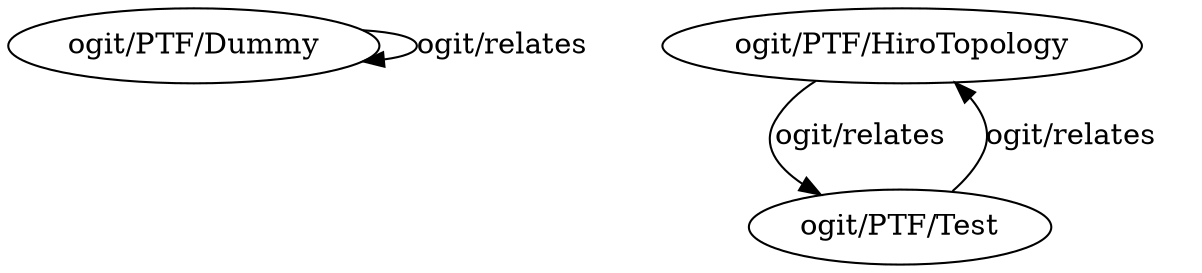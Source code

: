 digraph OGIT_ontology {
   "ogit/PTF/Dummy" -> "ogit/PTF/Dummy" [label="ogit/relates    "];
   "ogit/PTF/HiroTopology" -> "ogit/PTF/Test" [label="ogit/relates    "];
   "ogit/PTF/Test" -> "ogit/PTF/HiroTopology" [label="ogit/relates    "];
}
